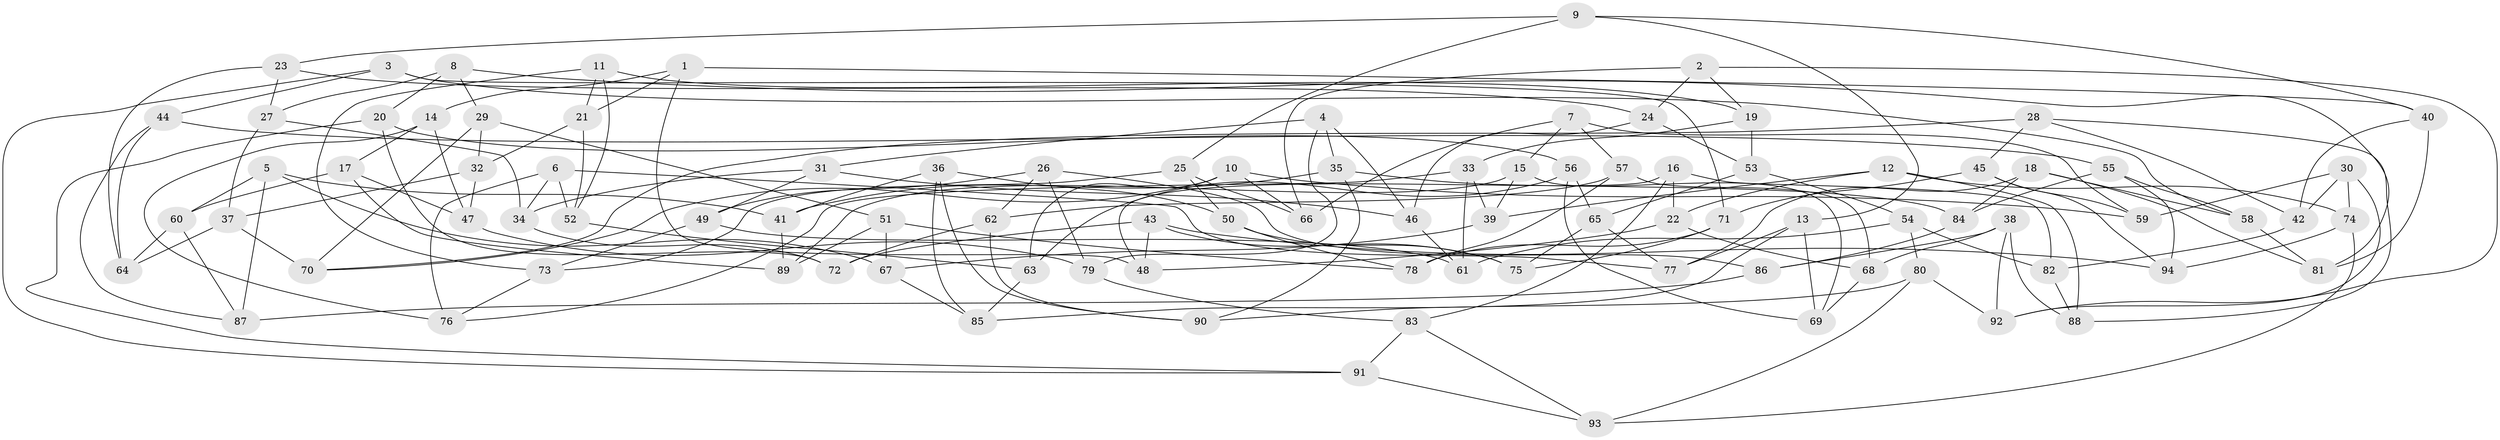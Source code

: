 // coarse degree distribution, {4: 0.7586206896551724, 9: 0.05172413793103448, 11: 0.017241379310344827, 10: 0.05172413793103448, 7: 0.034482758620689655, 3: 0.06896551724137931, 6: 0.017241379310344827}
// Generated by graph-tools (version 1.1) at 2025/53/03/04/25 22:53:55]
// undirected, 94 vertices, 188 edges
graph export_dot {
  node [color=gray90,style=filled];
  1;
  2;
  3;
  4;
  5;
  6;
  7;
  8;
  9;
  10;
  11;
  12;
  13;
  14;
  15;
  16;
  17;
  18;
  19;
  20;
  21;
  22;
  23;
  24;
  25;
  26;
  27;
  28;
  29;
  30;
  31;
  32;
  33;
  34;
  35;
  36;
  37;
  38;
  39;
  40;
  41;
  42;
  43;
  44;
  45;
  46;
  47;
  48;
  49;
  50;
  51;
  52;
  53;
  54;
  55;
  56;
  57;
  58;
  59;
  60;
  61;
  62;
  63;
  64;
  65;
  66;
  67;
  68;
  69;
  70;
  71;
  72;
  73;
  74;
  75;
  76;
  77;
  78;
  79;
  80;
  81;
  82;
  83;
  84;
  85;
  86;
  87;
  88;
  89;
  90;
  91;
  92;
  93;
  94;
  1 -- 40;
  1 -- 14;
  1 -- 21;
  1 -- 48;
  2 -- 92;
  2 -- 19;
  2 -- 24;
  2 -- 66;
  3 -- 71;
  3 -- 44;
  3 -- 91;
  3 -- 58;
  4 -- 46;
  4 -- 79;
  4 -- 31;
  4 -- 35;
  5 -- 41;
  5 -- 87;
  5 -- 60;
  5 -- 67;
  6 -- 52;
  6 -- 76;
  6 -- 77;
  6 -- 34;
  7 -- 57;
  7 -- 66;
  7 -- 15;
  7 -- 59;
  8 -- 81;
  8 -- 27;
  8 -- 20;
  8 -- 29;
  9 -- 40;
  9 -- 23;
  9 -- 13;
  9 -- 25;
  10 -- 70;
  10 -- 59;
  10 -- 66;
  10 -- 63;
  11 -- 52;
  11 -- 19;
  11 -- 73;
  11 -- 21;
  12 -- 22;
  12 -- 74;
  12 -- 88;
  12 -- 39;
  13 -- 69;
  13 -- 85;
  13 -- 77;
  14 -- 76;
  14 -- 47;
  14 -- 17;
  15 -- 69;
  15 -- 89;
  15 -- 39;
  16 -- 82;
  16 -- 83;
  16 -- 48;
  16 -- 22;
  17 -- 47;
  17 -- 60;
  17 -- 89;
  18 -- 81;
  18 -- 58;
  18 -- 77;
  18 -- 84;
  19 -- 33;
  19 -- 53;
  20 -- 72;
  20 -- 91;
  20 -- 56;
  21 -- 52;
  21 -- 32;
  22 -- 68;
  22 -- 48;
  23 -- 64;
  23 -- 24;
  23 -- 27;
  24 -- 53;
  24 -- 46;
  25 -- 66;
  25 -- 73;
  25 -- 50;
  26 -- 49;
  26 -- 86;
  26 -- 79;
  26 -- 62;
  27 -- 37;
  27 -- 34;
  28 -- 45;
  28 -- 42;
  28 -- 70;
  28 -- 88;
  29 -- 51;
  29 -- 70;
  29 -- 32;
  30 -- 92;
  30 -- 74;
  30 -- 42;
  30 -- 59;
  31 -- 49;
  31 -- 34;
  31 -- 46;
  32 -- 37;
  32 -- 47;
  33 -- 39;
  33 -- 76;
  33 -- 61;
  34 -- 72;
  35 -- 41;
  35 -- 84;
  35 -- 90;
  36 -- 90;
  36 -- 41;
  36 -- 50;
  36 -- 85;
  37 -- 70;
  37 -- 64;
  38 -- 88;
  38 -- 68;
  38 -- 92;
  38 -- 86;
  39 -- 67;
  40 -- 81;
  40 -- 42;
  41 -- 89;
  42 -- 82;
  43 -- 75;
  43 -- 72;
  43 -- 94;
  43 -- 48;
  44 -- 87;
  44 -- 64;
  44 -- 55;
  45 -- 59;
  45 -- 71;
  45 -- 94;
  46 -- 61;
  47 -- 79;
  49 -- 61;
  49 -- 73;
  50 -- 78;
  50 -- 75;
  51 -- 78;
  51 -- 89;
  51 -- 67;
  52 -- 63;
  53 -- 65;
  53 -- 54;
  54 -- 82;
  54 -- 80;
  54 -- 61;
  55 -- 58;
  55 -- 84;
  55 -- 94;
  56 -- 63;
  56 -- 65;
  56 -- 69;
  57 -- 62;
  57 -- 78;
  57 -- 68;
  58 -- 81;
  60 -- 64;
  60 -- 87;
  62 -- 72;
  62 -- 90;
  63 -- 85;
  65 -- 75;
  65 -- 77;
  67 -- 85;
  68 -- 69;
  71 -- 75;
  71 -- 78;
  73 -- 76;
  74 -- 94;
  74 -- 93;
  79 -- 83;
  80 -- 90;
  80 -- 93;
  80 -- 92;
  82 -- 88;
  83 -- 93;
  83 -- 91;
  84 -- 86;
  86 -- 87;
  91 -- 93;
}
